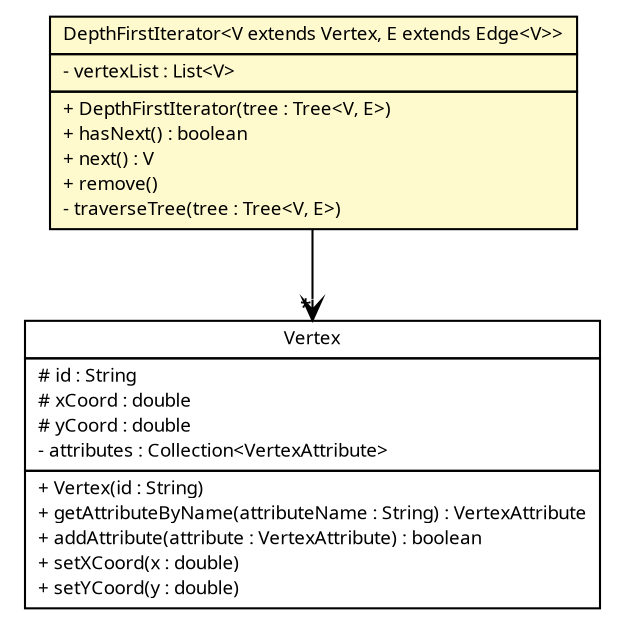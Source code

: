 #!/usr/local/bin/dot
#
# Class diagram 
# Generated by UMLGraph version R5_6 (http://www.umlgraph.org/)
#

digraph G {
	edge [fontname="Trebuchet MS",fontsize=10,labelfontname="Trebuchet MS",labelfontsize=10];
	node [fontname="Trebuchet MS",fontsize=10,shape=plaintext];
	nodesep=0.25;
	ranksep=0.5;
	// broadwick.graph.Vertex
	c8999 [label=<<table title="broadwick.graph.Vertex" border="0" cellborder="1" cellspacing="0" cellpadding="2" port="p" href="./Vertex.html">
		<tr><td><table border="0" cellspacing="0" cellpadding="1">
<tr><td align="center" balign="center"><font face="Trebuchet MS"> Vertex </font></td></tr>
		</table></td></tr>
		<tr><td><table border="0" cellspacing="0" cellpadding="1">
<tr><td align="left" balign="left"> # id : String </td></tr>
<tr><td align="left" balign="left"> # xCoord : double </td></tr>
<tr><td align="left" balign="left"> # yCoord : double </td></tr>
<tr><td align="left" balign="left"> - attributes : Collection&lt;VertexAttribute&gt; </td></tr>
		</table></td></tr>
		<tr><td><table border="0" cellspacing="0" cellpadding="1">
<tr><td align="left" balign="left"> + Vertex(id : String) </td></tr>
<tr><td align="left" balign="left"> + getAttributeByName(attributeName : String) : VertexAttribute </td></tr>
<tr><td align="left" balign="left"> + addAttribute(attribute : VertexAttribute) : boolean </td></tr>
<tr><td align="left" balign="left"> + setXCoord(x : double) </td></tr>
<tr><td align="left" balign="left"> + setYCoord(y : double) </td></tr>
		</table></td></tr>
		</table>>, URL="./Vertex.html", fontname="Trebuchet MS", fontcolor="black", fontsize=9.0];
	// broadwick.graph.DepthFirstIterator<V extends broadwick.graph.Vertex, E extends broadwick.graph.Edge<V>>
	c9007 [label=<<table title="broadwick.graph.DepthFirstIterator" border="0" cellborder="1" cellspacing="0" cellpadding="2" port="p" bgcolor="lemonChiffon" href="./DepthFirstIterator.html">
		<tr><td><table border="0" cellspacing="0" cellpadding="1">
<tr><td align="center" balign="center"><font face="Trebuchet MS"> DepthFirstIterator&lt;V extends Vertex, E extends Edge&lt;V&gt;&gt; </font></td></tr>
		</table></td></tr>
		<tr><td><table border="0" cellspacing="0" cellpadding="1">
<tr><td align="left" balign="left"> - vertexList : List&lt;V&gt; </td></tr>
		</table></td></tr>
		<tr><td><table border="0" cellspacing="0" cellpadding="1">
<tr><td align="left" balign="left"> + DepthFirstIterator(tree : Tree&lt;V, E&gt;) </td></tr>
<tr><td align="left" balign="left"> + hasNext() : boolean </td></tr>
<tr><td align="left" balign="left"> + next() : V </td></tr>
<tr><td align="left" balign="left"> + remove() </td></tr>
<tr><td align="left" balign="left"> - traverseTree(tree : Tree&lt;V, E&gt;) </td></tr>
		</table></td></tr>
		</table>>, URL="./DepthFirstIterator.html", fontname="Trebuchet MS", fontcolor="black", fontsize=9.0];
	// broadwick.graph.DepthFirstIterator<V extends broadwick.graph.Vertex, E extends broadwick.graph.Edge<V>> NAVASSOC broadwick.graph.Vertex
	c9007:p -> c8999:p [taillabel="", label="", headlabel="*", fontname="Trebuchet MS", fontcolor="black", fontsize=10.0, color="black", arrowhead=open];
}

